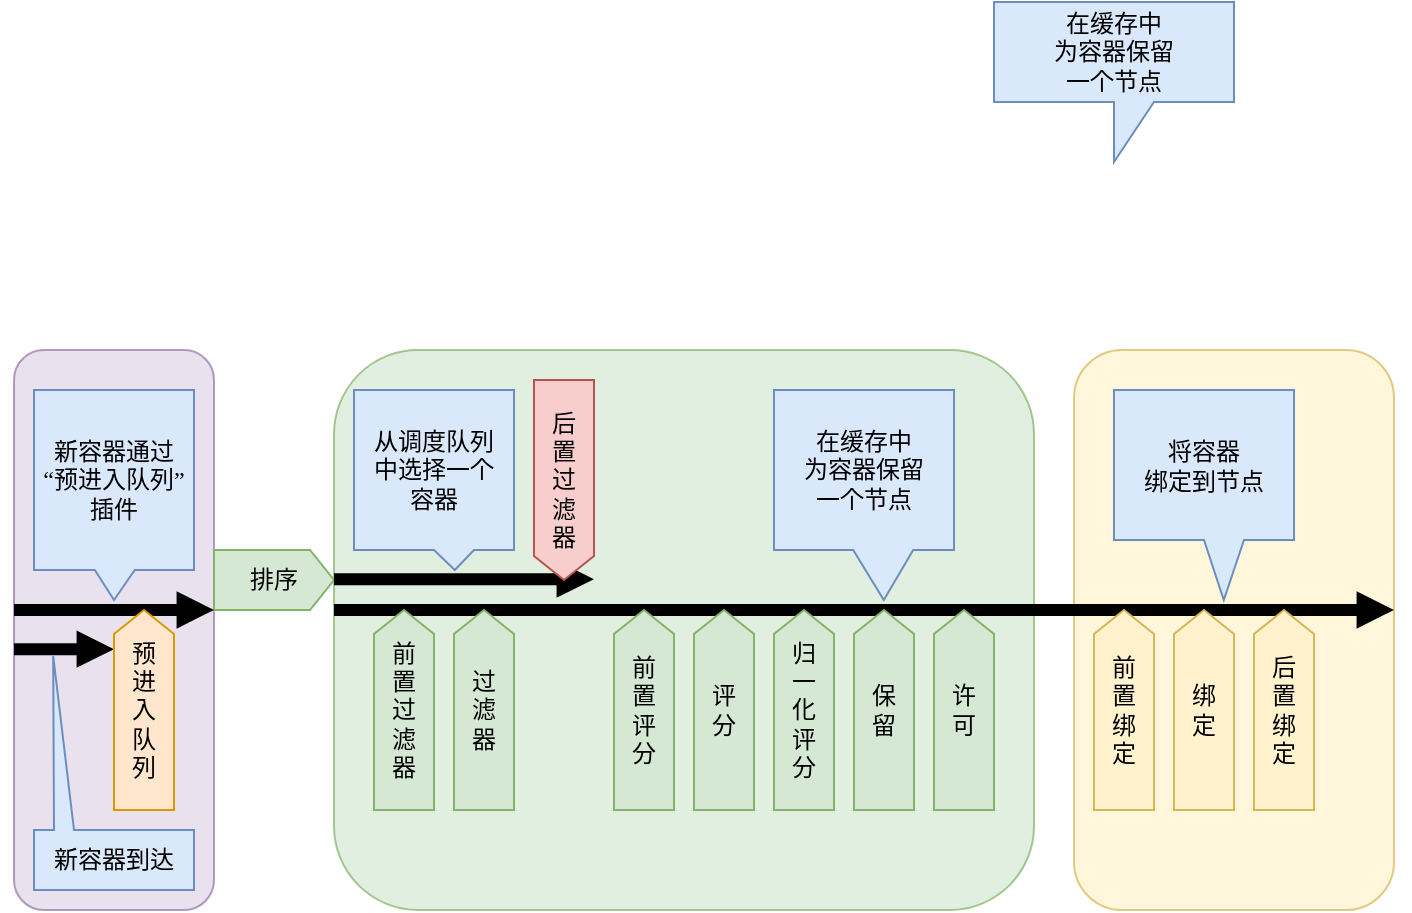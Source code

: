 <mxfile version="22.1.3" type="github">
  <diagram name="第 1 页" id="iitQaWTlGbYpa34RNPeF">
    <mxGraphModel dx="598" dy="1170" grid="1" gridSize="10" guides="1" tooltips="1" connect="1" arrows="1" fold="1" page="1" pageScale="1" pageWidth="1169" pageHeight="827" math="0" shadow="0">
      <root>
        <mxCell id="0" />
        <mxCell id="1" parent="0" />
        <mxCell id="8jJ2_m_tyTiKnN_H3z05-1" value="" style="rounded=1;whiteSpace=wrap;html=1;fillColor=#e1d5e7;strokeColor=#9673a6;opacity=70;fontFamily=Times New Roman;" vertex="1" parent="1">
          <mxGeometry x="120" y="-320" width="100" height="280" as="geometry" />
        </mxCell>
        <mxCell id="8jJ2_m_tyTiKnN_H3z05-2" value="" style="rounded=1;whiteSpace=wrap;html=1;fillColor=#fff2cc;strokeColor=#d6b656;opacity=70;fontFamily=Times New Roman;" vertex="1" parent="1">
          <mxGeometry x="650" y="-320" width="160" height="280" as="geometry" />
        </mxCell>
        <mxCell id="8jJ2_m_tyTiKnN_H3z05-3" value="" style="rounded=1;whiteSpace=wrap;html=1;fillColor=#d5e8d4;strokeColor=#82b366;opacity=70;fontFamily=Times New Roman;" vertex="1" parent="1">
          <mxGeometry x="280" y="-320" width="350" height="280" as="geometry" />
        </mxCell>
        <mxCell id="8jJ2_m_tyTiKnN_H3z05-8" value="排序" style="html=1;shadow=0;dashed=0;align=center;verticalAlign=middle;shape=mxgraph.arrows2.arrow;dy=0;dx=12;notch=0;fillColor=#d5e8d4;strokeColor=#82b366;direction=east;whiteSpace=wrap;fontFamily=Times New Roman;" vertex="1" parent="1">
          <mxGeometry x="220" y="-220" width="60" height="30" as="geometry" />
        </mxCell>
        <mxCell id="8jJ2_m_tyTiKnN_H3z05-16" value="" style="endArrow=block;html=1;rounded=0;strokeWidth=6;endSize=3;endFill=1;fontFamily=Times New Roman;" edge="1" parent="1">
          <mxGeometry width="50" height="50" relative="1" as="geometry">
            <mxPoint x="120" y="-190" as="sourcePoint" />
            <mxPoint x="220" y="-190" as="targetPoint" />
          </mxGeometry>
        </mxCell>
        <mxCell id="8jJ2_m_tyTiKnN_H3z05-17" value="" style="endArrow=block;html=1;rounded=0;strokeWidth=6;endSize=3;endFill=1;fontFamily=Times New Roman;" edge="1" parent="1">
          <mxGeometry width="50" height="50" relative="1" as="geometry">
            <mxPoint x="120" y="-170.43" as="sourcePoint" />
            <mxPoint x="170" y="-170.43" as="targetPoint" />
          </mxGeometry>
        </mxCell>
        <mxCell id="8jJ2_m_tyTiKnN_H3z05-7" value="预&lt;br&gt;进&lt;br&gt;入&lt;br&gt;队&lt;br&gt;列" style="html=1;shadow=0;dashed=0;align=center;verticalAlign=middle;shape=mxgraph.arrows2.arrow;dy=0;dx=12;notch=0;fillColor=#ffe6cc;strokeColor=#d79b00;rotation=0;direction=north;whiteSpace=wrap;fontFamily=Times New Roman;" vertex="1" parent="1">
          <mxGeometry x="170" y="-190" width="30" height="100" as="geometry" />
        </mxCell>
        <mxCell id="8jJ2_m_tyTiKnN_H3z05-18" value="" style="endArrow=block;html=1;rounded=0;strokeWidth=6;endSize=3;endFill=1;fontFamily=Times New Roman;" edge="1" parent="1">
          <mxGeometry width="50" height="50" relative="1" as="geometry">
            <mxPoint x="280" y="-190" as="sourcePoint" />
            <mxPoint x="810" y="-190" as="targetPoint" />
          </mxGeometry>
        </mxCell>
        <mxCell id="8jJ2_m_tyTiKnN_H3z05-19" value="" style="endArrow=block;html=1;rounded=0;strokeWidth=6;endSize=3;endFill=1;fontFamily=Times New Roman;" edge="1" parent="1">
          <mxGeometry width="50" height="50" relative="1" as="geometry">
            <mxPoint x="280" y="-205.43" as="sourcePoint" />
            <mxPoint x="410" y="-205.43" as="targetPoint" />
          </mxGeometry>
        </mxCell>
        <mxCell id="8jJ2_m_tyTiKnN_H3z05-9" value="前&lt;br&gt;置&lt;br&gt;过&lt;br&gt;滤&lt;br&gt;器" style="html=1;shadow=0;dashed=0;align=center;verticalAlign=middle;shape=mxgraph.arrows2.arrow;dy=0;dx=12;notch=0;fillColor=#d5e8d4;strokeColor=#82b366;direction=north;whiteSpace=wrap;fontFamily=Times New Roman;" vertex="1" parent="1">
          <mxGeometry x="300" y="-190" width="30" height="100" as="geometry" />
        </mxCell>
        <mxCell id="8jJ2_m_tyTiKnN_H3z05-10" value="过&lt;br&gt;滤&lt;br&gt;器" style="html=1;shadow=0;dashed=0;align=center;verticalAlign=middle;shape=mxgraph.arrows2.arrow;dy=0;dx=12;notch=0;fillColor=#d5e8d4;strokeColor=#82b366;direction=north;whiteSpace=wrap;fontFamily=Times New Roman;" vertex="1" parent="1">
          <mxGeometry x="340" y="-190" width="30" height="100" as="geometry" />
        </mxCell>
        <mxCell id="8jJ2_m_tyTiKnN_H3z05-11" value="归&lt;br&gt;一&lt;br&gt;化&lt;br&gt;评&lt;br&gt;分" style="html=1;shadow=0;dashed=0;align=center;verticalAlign=middle;shape=mxgraph.arrows2.arrow;dy=0;dx=12;notch=0;fillColor=#d5e8d4;strokeColor=#82b366;direction=north;whiteSpace=wrap;fontFamily=Times New Roman;" vertex="1" parent="1">
          <mxGeometry x="500" y="-190" width="30" height="100" as="geometry" />
        </mxCell>
        <mxCell id="8jJ2_m_tyTiKnN_H3z05-12" value="评&lt;br&gt;分" style="html=1;shadow=0;dashed=0;align=center;verticalAlign=middle;shape=mxgraph.arrows2.arrow;dy=0;dx=12;notch=0;fillColor=#d5e8d4;strokeColor=#82b366;direction=north;whiteSpace=wrap;fontFamily=Times New Roman;" vertex="1" parent="1">
          <mxGeometry x="460" y="-190" width="30" height="100" as="geometry" />
        </mxCell>
        <mxCell id="8jJ2_m_tyTiKnN_H3z05-14" value="后&lt;br&gt;置&lt;br&gt;过&lt;br&gt;滤&lt;br&gt;器" style="html=1;shadow=0;dashed=0;align=center;verticalAlign=middle;shape=mxgraph.arrows2.arrow;dy=0;dx=12;notch=0;fillColor=#f8cecc;strokeColor=#b85450;direction=south;whiteSpace=wrap;fontFamily=Times New Roman;" vertex="1" parent="1">
          <mxGeometry x="380" y="-305" width="30" height="100" as="geometry" />
        </mxCell>
        <mxCell id="8jJ2_m_tyTiKnN_H3z05-20" value="前&lt;br&gt;置&lt;br&gt;评&lt;br&gt;分" style="html=1;shadow=0;dashed=0;align=center;verticalAlign=middle;shape=mxgraph.arrows2.arrow;dy=0;dx=12;notch=0;fillColor=#d5e8d4;strokeColor=#82b366;direction=north;whiteSpace=wrap;fontFamily=Times New Roman;" vertex="1" parent="1">
          <mxGeometry x="420" y="-190" width="30" height="100" as="geometry" />
        </mxCell>
        <mxCell id="8jJ2_m_tyTiKnN_H3z05-21" value="保&lt;br&gt;留" style="html=1;shadow=0;dashed=0;align=center;verticalAlign=middle;shape=mxgraph.arrows2.arrow;dy=0;dx=12;notch=0;fillColor=#d5e8d4;strokeColor=#82b366;direction=north;whiteSpace=wrap;fontFamily=Times New Roman;" vertex="1" parent="1">
          <mxGeometry x="540" y="-190" width="30" height="100" as="geometry" />
        </mxCell>
        <mxCell id="8jJ2_m_tyTiKnN_H3z05-22" value="许&lt;br&gt;可" style="html=1;shadow=0;dashed=0;align=center;verticalAlign=middle;shape=mxgraph.arrows2.arrow;dy=0;dx=12;notch=0;fillColor=#d5e8d4;strokeColor=#82b366;direction=north;whiteSpace=wrap;fontFamily=Times New Roman;" vertex="1" parent="1">
          <mxGeometry x="580" y="-190" width="30" height="100" as="geometry" />
        </mxCell>
        <mxCell id="8jJ2_m_tyTiKnN_H3z05-23" value="前&lt;br&gt;置&lt;br&gt;绑&lt;br&gt;定" style="html=1;shadow=0;dashed=0;align=center;verticalAlign=middle;shape=mxgraph.arrows2.arrow;dy=0;dx=12;notch=0;fillColor=#fff2cc;strokeColor=#d6b656;direction=north;whiteSpace=wrap;fontFamily=Times New Roman;" vertex="1" parent="1">
          <mxGeometry x="660" y="-190" width="30" height="100" as="geometry" />
        </mxCell>
        <mxCell id="8jJ2_m_tyTiKnN_H3z05-24" value="绑&lt;br&gt;定" style="html=1;shadow=0;dashed=0;align=center;verticalAlign=middle;shape=mxgraph.arrows2.arrow;dy=0;dx=12;notch=0;fillColor=#fff2cc;strokeColor=#d6b656;direction=north;whiteSpace=wrap;fontFamily=Times New Roman;" vertex="1" parent="1">
          <mxGeometry x="700" y="-190" width="30" height="100" as="geometry" />
        </mxCell>
        <mxCell id="8jJ2_m_tyTiKnN_H3z05-25" value="后&lt;br&gt;置&lt;br&gt;绑&lt;br&gt;定" style="html=1;shadow=0;dashed=0;align=center;verticalAlign=middle;shape=mxgraph.arrows2.arrow;dy=0;dx=12;notch=0;fillColor=#fff2cc;strokeColor=#d6b656;direction=north;whiteSpace=wrap;fontFamily=Times New Roman;" vertex="1" parent="1">
          <mxGeometry x="740" y="-190" width="30" height="100" as="geometry" />
        </mxCell>
        <mxCell id="8jJ2_m_tyTiKnN_H3z05-28" value="在缓存中&lt;br&gt;为容器保留&lt;br&gt;一个节点" style="shape=callout;whiteSpace=wrap;html=1;perimeter=calloutPerimeter;fillColor=#dae8fc;strokeColor=#6c8ebf;fontFamily=Times New Roman;position2=0.61;size=25;position=0.44;base=30;" vertex="1" parent="1">
          <mxGeometry x="500" y="-300" width="90" height="105" as="geometry" />
        </mxCell>
        <mxCell id="8jJ2_m_tyTiKnN_H3z05-29" value="新容器到达" style="shape=callout;whiteSpace=wrap;html=1;perimeter=calloutPerimeter;fillColor=#dae8fc;strokeColor=#6c8ebf;direction=west;fontFamily=Times New Roman;base=10;position2=0.88;size=87;position=0.75;" vertex="1" parent="1">
          <mxGeometry x="130" y="-167" width="80" height="117" as="geometry" />
        </mxCell>
        <mxCell id="8jJ2_m_tyTiKnN_H3z05-30" value="从调度队列&lt;br&gt;中选择一个&lt;br&gt;容器" style="shape=callout;whiteSpace=wrap;html=1;perimeter=calloutPerimeter;fillColor=#dae8fc;strokeColor=#6c8ebf;fontFamily=Times New Roman;size=10;position=0.5;position2=0.63;" vertex="1" parent="1">
          <mxGeometry x="290" y="-300" width="80" height="90" as="geometry" />
        </mxCell>
        <mxCell id="8jJ2_m_tyTiKnN_H3z05-31" value="新容器通过&lt;br&gt;“预进入队列”&lt;br&gt;插件" style="shape=callout;whiteSpace=wrap;html=1;perimeter=calloutPerimeter;fillColor=#dae8fc;strokeColor=#6c8ebf;fontFamily=Times New Roman;size=15;position=0.38;position2=0.5;base=20;" vertex="1" parent="1">
          <mxGeometry x="130" y="-300" width="80" height="105" as="geometry" />
        </mxCell>
        <mxCell id="8jJ2_m_tyTiKnN_H3z05-33" value="在缓存中&lt;br&gt;为容器保留&lt;br&gt;一个节点" style="shape=callout;whiteSpace=wrap;html=1;perimeter=calloutPerimeter;fillColor=#dae8fc;strokeColor=#6c8ebf;fontFamily=Times New Roman;" vertex="1" parent="1">
          <mxGeometry x="610" y="-494" width="120" height="80" as="geometry" />
        </mxCell>
        <mxCell id="8jJ2_m_tyTiKnN_H3z05-34" value="将容器&lt;br&gt;绑定到节点" style="shape=callout;whiteSpace=wrap;html=1;perimeter=calloutPerimeter;fillColor=#dae8fc;strokeColor=#6c8ebf;fontFamily=Times New Roman;position2=0.61;" vertex="1" parent="1">
          <mxGeometry x="670" y="-300" width="90" height="105" as="geometry" />
        </mxCell>
      </root>
    </mxGraphModel>
  </diagram>
</mxfile>
